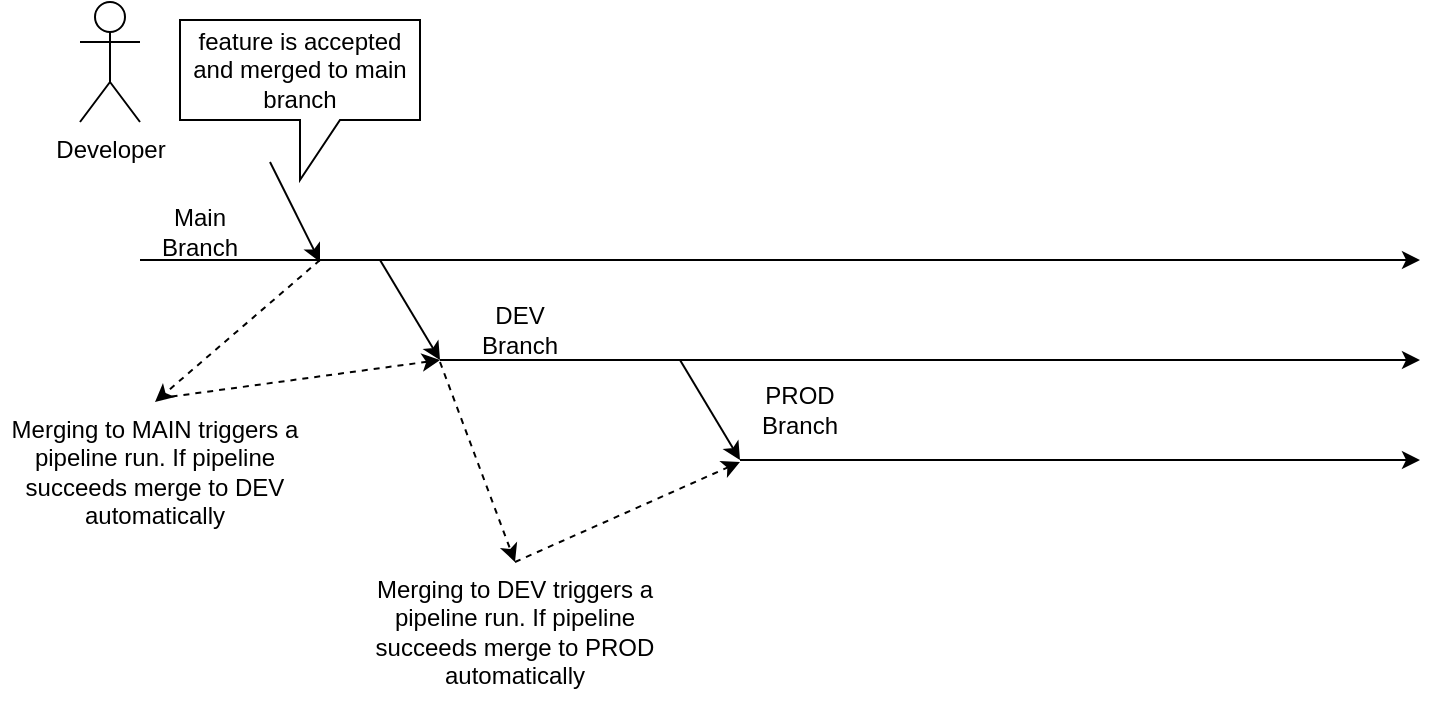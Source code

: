 <mxfile version="19.0.2" type="device"><diagram id="PC2s0ilXpVE85z3Eff4Z" name="Page-1"><mxGraphModel dx="1422" dy="1008" grid="1" gridSize="10" guides="1" tooltips="1" connect="1" arrows="1" fold="1" page="1" pageScale="1" pageWidth="1169" pageHeight="827" math="0" shadow="0"><root><mxCell id="0"/><mxCell id="1" parent="0"/><mxCell id="N-6tCiic3dp-_lxx5ptw-16" value="" style="endArrow=classic;html=1;rounded=0;" parent="1" edge="1"><mxGeometry width="50" height="50" relative="1" as="geometry"><mxPoint x="110" y="169" as="sourcePoint"/><mxPoint x="750" y="169" as="targetPoint"/></mxGeometry></mxCell><mxCell id="N-6tCiic3dp-_lxx5ptw-17" value="Main Branch" style="text;html=1;strokeColor=none;fillColor=none;align=center;verticalAlign=middle;whiteSpace=wrap;rounded=0;" parent="1" vertex="1"><mxGeometry x="110" y="140" width="60" height="30" as="geometry"/></mxCell><mxCell id="N-6tCiic3dp-_lxx5ptw-18" value="" style="endArrow=classic;html=1;rounded=0;" parent="1" edge="1"><mxGeometry width="50" height="50" relative="1" as="geometry"><mxPoint x="230" y="169" as="sourcePoint"/><mxPoint x="260" y="219" as="targetPoint"/></mxGeometry></mxCell><mxCell id="N-6tCiic3dp-_lxx5ptw-29" value="" style="endArrow=classic;html=1;rounded=0;" parent="1" edge="1"><mxGeometry width="50" height="50" relative="1" as="geometry"><mxPoint x="260" y="219" as="sourcePoint"/><mxPoint x="750" y="219" as="targetPoint"/></mxGeometry></mxCell><mxCell id="N-6tCiic3dp-_lxx5ptw-30" value="" style="endArrow=classic;html=1;rounded=0;" parent="1" edge="1"><mxGeometry width="50" height="50" relative="1" as="geometry"><mxPoint x="380" y="219" as="sourcePoint"/><mxPoint x="410" y="269" as="targetPoint"/></mxGeometry></mxCell><mxCell id="N-6tCiic3dp-_lxx5ptw-31" value="" style="endArrow=classic;html=1;rounded=0;" parent="1" edge="1"><mxGeometry width="50" height="50" relative="1" as="geometry"><mxPoint x="410" y="269" as="sourcePoint"/><mxPoint x="750" y="269" as="targetPoint"/></mxGeometry></mxCell><mxCell id="N-6tCiic3dp-_lxx5ptw-32" value="DEV Branch" style="text;html=1;strokeColor=none;fillColor=none;align=center;verticalAlign=middle;whiteSpace=wrap;rounded=0;" parent="1" vertex="1"><mxGeometry x="270" y="189" width="60" height="30" as="geometry"/></mxCell><mxCell id="N-6tCiic3dp-_lxx5ptw-33" value="PROD Branch" style="text;html=1;strokeColor=none;fillColor=none;align=center;verticalAlign=middle;whiteSpace=wrap;rounded=0;" parent="1" vertex="1"><mxGeometry x="410" y="229" width="60" height="30" as="geometry"/></mxCell><mxCell id="N-6tCiic3dp-_lxx5ptw-37" value="" style="endArrow=classic;html=1;rounded=0;" parent="1" edge="1"><mxGeometry width="50" height="50" relative="1" as="geometry"><mxPoint x="175" y="120" as="sourcePoint"/><mxPoint x="200" y="170" as="targetPoint"/></mxGeometry></mxCell><mxCell id="N-6tCiic3dp-_lxx5ptw-38" value="feature is accepted and merged to main branch" style="shape=callout;whiteSpace=wrap;html=1;perimeter=calloutPerimeter;" parent="1" vertex="1"><mxGeometry x="130" y="49" width="120" height="80" as="geometry"/></mxCell><mxCell id="N-6tCiic3dp-_lxx5ptw-42" value="Merging to MAIN triggers a pipeline run. If pipeline succeeds merge to DEV automatically" style="text;html=1;strokeColor=none;fillColor=none;align=center;verticalAlign=middle;whiteSpace=wrap;rounded=0;" parent="1" vertex="1"><mxGeometry x="40" y="240" width="155" height="70" as="geometry"/></mxCell><mxCell id="N-6tCiic3dp-_lxx5ptw-43" value="" style="endArrow=classic;html=1;rounded=0;entryX=0.5;entryY=0;entryDx=0;entryDy=0;dashed=1;" parent="1" target="N-6tCiic3dp-_lxx5ptw-42" edge="1"><mxGeometry width="50" height="50" relative="1" as="geometry"><mxPoint x="200" y="169" as="sourcePoint"/><mxPoint x="320" y="89" as="targetPoint"/></mxGeometry></mxCell><mxCell id="N-6tCiic3dp-_lxx5ptw-44" value="" style="endArrow=classic;html=1;rounded=0;dashed=1;exitX=0.515;exitY=-0.027;exitDx=0;exitDy=0;exitPerimeter=0;" parent="1" source="N-6tCiic3dp-_lxx5ptw-42" edge="1"><mxGeometry width="50" height="50" relative="1" as="geometry"><mxPoint x="210" y="239" as="sourcePoint"/><mxPoint x="260" y="219" as="targetPoint"/></mxGeometry></mxCell><mxCell id="N-6tCiic3dp-_lxx5ptw-45" value="Merging to DEV triggers a pipeline run. If pipeline succeeds merge to PROD automatically" style="text;html=1;strokeColor=none;fillColor=none;align=center;verticalAlign=middle;whiteSpace=wrap;rounded=0;" parent="1" vertex="1"><mxGeometry x="220" y="320" width="155" height="70" as="geometry"/></mxCell><mxCell id="N-6tCiic3dp-_lxx5ptw-46" value="" style="endArrow=classic;html=1;rounded=0;dashed=1;entryX=0.5;entryY=0;entryDx=0;entryDy=0;" parent="1" target="N-6tCiic3dp-_lxx5ptw-45" edge="1"><mxGeometry width="50" height="50" relative="1" as="geometry"><mxPoint x="260" y="220" as="sourcePoint"/><mxPoint x="270" y="229" as="targetPoint"/></mxGeometry></mxCell><mxCell id="N-6tCiic3dp-_lxx5ptw-47" value="" style="endArrow=classic;html=1;rounded=0;dashed=1;exitX=0.5;exitY=0;exitDx=0;exitDy=0;" parent="1" source="N-6tCiic3dp-_lxx5ptw-45" edge="1"><mxGeometry width="50" height="50" relative="1" as="geometry"><mxPoint x="310" y="300" as="sourcePoint"/><mxPoint x="410" y="270" as="targetPoint"/></mxGeometry></mxCell><mxCell id="N-6tCiic3dp-_lxx5ptw-48" value="Developer" style="shape=umlActor;verticalLabelPosition=bottom;verticalAlign=top;html=1;outlineConnect=0;fontSize=12;" parent="1" vertex="1"><mxGeometry x="80" y="40" width="30" height="60" as="geometry"/></mxCell></root></mxGraphModel></diagram></mxfile>